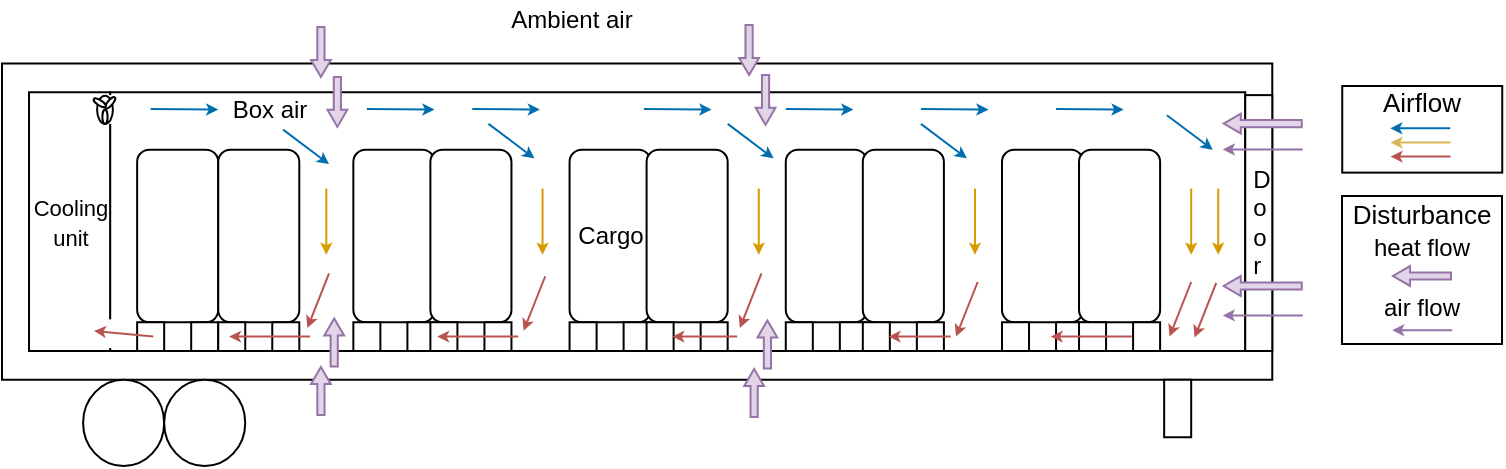 <mxfile version="17.4.0" type="github">
  <diagram id="Bs-IRYPDhbyPMLY3h52Y" name="Page-1">
    <mxGraphModel dx="961" dy="491" grid="1" gridSize="10" guides="1" tooltips="1" connect="1" arrows="1" fold="1" page="1" pageScale="1" pageWidth="827" pageHeight="1169" math="0" shadow="0">
      <root>
        <mxCell id="0" />
        <mxCell id="1" parent="0" />
        <mxCell id="wm6ZoheksM0Se62p-lOR-2" value="" style="rounded=0;whiteSpace=wrap;html=1;" parent="1" vertex="1">
          <mxGeometry x="20" y="38.75" width="635.135" height="158.125" as="geometry" />
        </mxCell>
        <mxCell id="wm6ZoheksM0Se62p-lOR-3" value="" style="rounded=0;whiteSpace=wrap;html=1;" parent="1" vertex="1">
          <mxGeometry x="74.054" y="53.125" width="567.568" height="129.375" as="geometry" />
        </mxCell>
        <mxCell id="wm6ZoheksM0Se62p-lOR-4" value="&lt;font style=&quot;font-size: 11px&quot;&gt;Cooling&lt;br&gt;unit&lt;/font&gt;" style="rounded=0;whiteSpace=wrap;html=1;" parent="1" vertex="1">
          <mxGeometry x="33.514" y="53.125" width="40.541" height="129.375" as="geometry" />
        </mxCell>
        <mxCell id="wm6ZoheksM0Se62p-lOR-5" value="" style="ellipse;whiteSpace=wrap;html=1;" parent="1" vertex="1">
          <mxGeometry x="60.541" y="196.875" width="40.541" height="43.125" as="geometry" />
        </mxCell>
        <mxCell id="wm6ZoheksM0Se62p-lOR-6" value="" style="ellipse;whiteSpace=wrap;html=1;" parent="1" vertex="1">
          <mxGeometry x="101.081" y="196.875" width="40.541" height="43.125" as="geometry" />
        </mxCell>
        <mxCell id="wm6ZoheksM0Se62p-lOR-7" value="" style="rounded=0;whiteSpace=wrap;html=1;" parent="1" vertex="1">
          <mxGeometry x="601.081" y="196.875" width="13.514" height="28.75" as="geometry" />
        </mxCell>
        <mxCell id="wm6ZoheksM0Se62p-lOR-8" value="" style="rounded=0;whiteSpace=wrap;html=1;strokeColor=none;" parent="1" vertex="1">
          <mxGeometry x="53.784" y="54.562" width="40.541" height="14.375" as="geometry" />
        </mxCell>
        <mxCell id="wm6ZoheksM0Se62p-lOR-9" value="" style="rounded=0;whiteSpace=wrap;html=1;strokeColor=none;" parent="1" vertex="1">
          <mxGeometry x="53.784" y="166.687" width="40.541" height="14.375" as="geometry" />
        </mxCell>
        <mxCell id="wm6ZoheksM0Se62p-lOR-15" value="" style="group" parent="1" vertex="1" connectable="0">
          <mxGeometry x="65.946" y="54.562" width="10.878" height="14.375" as="geometry" />
        </mxCell>
        <mxCell id="wm6ZoheksM0Se62p-lOR-11" value="" style="ellipse;whiteSpace=wrap;html=1;" parent="wm6ZoheksM0Se62p-lOR-15" vertex="1">
          <mxGeometry x="1.607" y="0.308" width="7.889" height="14.067" as="geometry" />
        </mxCell>
        <mxCell id="wm6ZoheksM0Se62p-lOR-12" value="" style="ellipse;whiteSpace=wrap;html=1;rotation=40;" parent="wm6ZoheksM0Se62p-lOR-15" vertex="1">
          <mxGeometry x="6.866" y="0.308" width="2.63" height="7.034" as="geometry" />
        </mxCell>
        <mxCell id="wm6ZoheksM0Se62p-lOR-13" value="" style="ellipse;whiteSpace=wrap;html=1;rotation=-180;" parent="wm6ZoheksM0Se62p-lOR-15" vertex="1">
          <mxGeometry x="4.236" y="7.341" width="2.63" height="7.034" as="geometry" />
        </mxCell>
        <mxCell id="wm6ZoheksM0Se62p-lOR-14" value="" style="ellipse;whiteSpace=wrap;html=1;rotation=-57;" parent="wm6ZoheksM0Se62p-lOR-15" vertex="1">
          <mxGeometry x="1.607" y="0.308" width="2.63" height="7.034" as="geometry" />
        </mxCell>
        <mxCell id="wm6ZoheksM0Se62p-lOR-20" value="" style="endArrow=classic;html=1;rounded=0;fillColor=#1ba1e2;strokeColor=#006EAF;endSize=3;" parent="1" edge="1">
          <mxGeometry width="50" height="50" relative="1" as="geometry">
            <mxPoint x="94.324" y="61.549" as="sourcePoint" />
            <mxPoint x="128.108" y="61.75" as="targetPoint" />
          </mxGeometry>
        </mxCell>
        <mxCell id="wm6ZoheksM0Se62p-lOR-21" value="" style="endArrow=classic;html=1;rounded=0;fillColor=#1ba1e2;strokeColor=#006EAF;endSize=3;" parent="1" edge="1">
          <mxGeometry width="50" height="50" relative="1" as="geometry">
            <mxPoint x="202.432" y="61.549" as="sourcePoint" />
            <mxPoint x="236.216" y="61.75" as="targetPoint" />
          </mxGeometry>
        </mxCell>
        <mxCell id="wm6ZoheksM0Se62p-lOR-22" value="" style="endArrow=classic;html=1;rounded=0;fillColor=#1ba1e2;strokeColor=#006EAF;endSize=3;" parent="1" edge="1">
          <mxGeometry width="50" height="50" relative="1" as="geometry">
            <mxPoint x="255.135" y="61.549" as="sourcePoint" />
            <mxPoint x="288.919" y="61.75" as="targetPoint" />
          </mxGeometry>
        </mxCell>
        <mxCell id="wm6ZoheksM0Se62p-lOR-23" value="" style="endArrow=classic;html=1;rounded=0;fillColor=#1ba1e2;strokeColor=#006EAF;endSize=3;" parent="1" edge="1">
          <mxGeometry width="50" height="50" relative="1" as="geometry">
            <mxPoint x="340.946" y="61.549" as="sourcePoint" />
            <mxPoint x="374.73" y="61.75" as="targetPoint" />
          </mxGeometry>
        </mxCell>
        <mxCell id="wm6ZoheksM0Se62p-lOR-24" value="" style="endArrow=classic;html=1;rounded=0;fillColor=#1ba1e2;strokeColor=#006EAF;endSize=3;" parent="1" edge="1">
          <mxGeometry width="50" height="50" relative="1" as="geometry">
            <mxPoint x="411.892" y="61.549" as="sourcePoint" />
            <mxPoint x="445.676" y="61.75" as="targetPoint" />
          </mxGeometry>
        </mxCell>
        <mxCell id="wm6ZoheksM0Se62p-lOR-25" value="" style="endArrow=classic;html=1;rounded=0;fillColor=#1ba1e2;strokeColor=#006EAF;endSize=3;" parent="1" edge="1">
          <mxGeometry width="50" height="50" relative="1" as="geometry">
            <mxPoint x="479.459" y="61.549" as="sourcePoint" />
            <mxPoint x="513.243" y="61.75" as="targetPoint" />
          </mxGeometry>
        </mxCell>
        <mxCell id="wm6ZoheksM0Se62p-lOR-26" value="" style="endArrow=classic;html=1;rounded=0;fillColor=#1ba1e2;strokeColor=#006EAF;endSize=3;" parent="1" edge="1">
          <mxGeometry width="50" height="50" relative="1" as="geometry">
            <mxPoint x="547.027" y="61.549" as="sourcePoint" />
            <mxPoint x="580.811" y="61.75" as="targetPoint" />
          </mxGeometry>
        </mxCell>
        <mxCell id="wm6ZoheksM0Se62p-lOR-27" value="" style="endArrow=classic;html=1;rounded=0;fillColor=#1ba1e2;strokeColor=#006EAF;endSize=3;" parent="1" edge="1">
          <mxGeometry width="50" height="50" relative="1" as="geometry">
            <mxPoint x="602.432" y="64.625" as="sourcePoint" />
            <mxPoint x="625.405" y="81.875" as="targetPoint" />
          </mxGeometry>
        </mxCell>
        <mxCell id="wm6ZoheksM0Se62p-lOR-30" value="" style="endArrow=classic;html=1;rounded=0;fillColor=#1ba1e2;strokeColor=#006EAF;endSize=3;" parent="1" edge="1">
          <mxGeometry width="50" height="50" relative="1" as="geometry">
            <mxPoint x="382.838" y="68.938" as="sourcePoint" />
            <mxPoint x="405.811" y="86.187" as="targetPoint" />
          </mxGeometry>
        </mxCell>
        <mxCell id="wm6ZoheksM0Se62p-lOR-32" value="" style="endArrow=classic;html=1;rounded=0;fillColor=#1ba1e2;strokeColor=#006EAF;endSize=3;" parent="1" edge="1">
          <mxGeometry width="50" height="50" relative="1" as="geometry">
            <mxPoint x="263.243" y="68.938" as="sourcePoint" />
            <mxPoint x="286.216" y="86.187" as="targetPoint" />
          </mxGeometry>
        </mxCell>
        <mxCell id="wm6ZoheksM0Se62p-lOR-33" value="" style="endArrow=classic;html=1;rounded=0;fillColor=#1ba1e2;strokeColor=#006EAF;endSize=3;" parent="1" edge="1">
          <mxGeometry width="50" height="50" relative="1" as="geometry">
            <mxPoint x="160.541" y="71.812" as="sourcePoint" />
            <mxPoint x="183.514" y="89.062" as="targetPoint" />
          </mxGeometry>
        </mxCell>
        <mxCell id="wm6ZoheksM0Se62p-lOR-34" value="" style="endArrow=classic;html=1;rounded=0;fillColor=#ffe6cc;strokeColor=#d79b00;endSize=3;" parent="1" edge="1">
          <mxGeometry width="50" height="50" relative="1" as="geometry">
            <mxPoint x="182.162" y="101.281" as="sourcePoint" />
            <mxPoint x="182.162" y="134.344" as="targetPoint" />
          </mxGeometry>
        </mxCell>
        <mxCell id="wm6ZoheksM0Se62p-lOR-37" value="" style="endArrow=classic;html=1;rounded=0;fillColor=#ffe6cc;strokeColor=#d79b00;endSize=3;" parent="1" edge="1">
          <mxGeometry width="50" height="50" relative="1" as="geometry">
            <mxPoint x="290.27" y="101.281" as="sourcePoint" />
            <mxPoint x="290.27" y="134.344" as="targetPoint" />
          </mxGeometry>
        </mxCell>
        <mxCell id="wm6ZoheksM0Se62p-lOR-39" value="" style="endArrow=classic;html=1;rounded=0;fillColor=#ffe6cc;strokeColor=#d79b00;endSize=3;" parent="1" edge="1">
          <mxGeometry width="50" height="50" relative="1" as="geometry">
            <mxPoint x="398.378" y="101.281" as="sourcePoint" />
            <mxPoint x="398.378" y="134.344" as="targetPoint" />
          </mxGeometry>
        </mxCell>
        <mxCell id="wm6ZoheksM0Se62p-lOR-40" value="" style="endArrow=classic;html=1;rounded=0;fillColor=#1ba1e2;strokeColor=#006EAF;endSize=3;" parent="1" edge="1">
          <mxGeometry width="50" height="50" relative="1" as="geometry">
            <mxPoint x="479.459" y="68.938" as="sourcePoint" />
            <mxPoint x="502.432" y="86.187" as="targetPoint" />
          </mxGeometry>
        </mxCell>
        <mxCell id="wm6ZoheksM0Se62p-lOR-41" value="" style="endArrow=classic;html=1;rounded=0;fillColor=#ffe6cc;strokeColor=#d79b00;endSize=3;" parent="1" edge="1">
          <mxGeometry width="50" height="50" relative="1" as="geometry">
            <mxPoint x="506.486" y="101.281" as="sourcePoint" />
            <mxPoint x="506.486" y="134.344" as="targetPoint" />
          </mxGeometry>
        </mxCell>
        <mxCell id="wm6ZoheksM0Se62p-lOR-43" value="" style="endArrow=classic;html=1;rounded=0;fillColor=#ffe6cc;strokeColor=#d79b00;endSize=3;" parent="1" edge="1">
          <mxGeometry width="50" height="50" relative="1" as="geometry">
            <mxPoint x="628.108" y="101.281" as="sourcePoint" />
            <mxPoint x="628.108" y="134.344" as="targetPoint" />
          </mxGeometry>
        </mxCell>
        <mxCell id="wm6ZoheksM0Se62p-lOR-47" value="" style="group" parent="1" vertex="1" connectable="0">
          <mxGeometry x="87.568" y="81.875" width="40.541" height="100.625" as="geometry" />
        </mxCell>
        <mxCell id="wm6ZoheksM0Se62p-lOR-44" value="" style="rounded=1;whiteSpace=wrap;html=1;" parent="wm6ZoheksM0Se62p-lOR-47" vertex="1">
          <mxGeometry width="40.541" height="86.25" as="geometry" />
        </mxCell>
        <mxCell id="wm6ZoheksM0Se62p-lOR-45" value="" style="rounded=0;whiteSpace=wrap;html=1;" parent="wm6ZoheksM0Se62p-lOR-47" vertex="1">
          <mxGeometry y="86.25" width="13.514" height="14.375" as="geometry" />
        </mxCell>
        <mxCell id="wm6ZoheksM0Se62p-lOR-46" value="" style="rounded=0;whiteSpace=wrap;html=1;" parent="wm6ZoheksM0Se62p-lOR-47" vertex="1">
          <mxGeometry x="27.027" y="86.25" width="13.514" height="14.375" as="geometry" />
        </mxCell>
        <mxCell id="wm6ZoheksM0Se62p-lOR-50" value="" style="group" parent="1" vertex="1" connectable="0">
          <mxGeometry x="128.108" y="81.875" width="40.541" height="100.625" as="geometry" />
        </mxCell>
        <mxCell id="wm6ZoheksM0Se62p-lOR-51" value="" style="rounded=1;whiteSpace=wrap;html=1;" parent="wm6ZoheksM0Se62p-lOR-50" vertex="1">
          <mxGeometry width="40.541" height="86.25" as="geometry" />
        </mxCell>
        <mxCell id="wm6ZoheksM0Se62p-lOR-52" value="" style="rounded=0;whiteSpace=wrap;html=1;" parent="wm6ZoheksM0Se62p-lOR-50" vertex="1">
          <mxGeometry y="86.25" width="13.514" height="14.375" as="geometry" />
        </mxCell>
        <mxCell id="wm6ZoheksM0Se62p-lOR-53" value="" style="rounded=0;whiteSpace=wrap;html=1;" parent="wm6ZoheksM0Se62p-lOR-50" vertex="1">
          <mxGeometry x="27.027" y="86.25" width="13.514" height="14.375" as="geometry" />
        </mxCell>
        <mxCell id="wm6ZoheksM0Se62p-lOR-54" value="" style="group" parent="1" vertex="1" connectable="0">
          <mxGeometry x="195.676" y="81.875" width="40.541" height="100.625" as="geometry" />
        </mxCell>
        <mxCell id="wm6ZoheksM0Se62p-lOR-55" value="" style="rounded=1;whiteSpace=wrap;html=1;" parent="wm6ZoheksM0Se62p-lOR-54" vertex="1">
          <mxGeometry width="40.541" height="86.25" as="geometry" />
        </mxCell>
        <mxCell id="wm6ZoheksM0Se62p-lOR-56" value="" style="rounded=0;whiteSpace=wrap;html=1;" parent="wm6ZoheksM0Se62p-lOR-54" vertex="1">
          <mxGeometry y="86.25" width="13.514" height="14.375" as="geometry" />
        </mxCell>
        <mxCell id="wm6ZoheksM0Se62p-lOR-57" value="" style="rounded=0;whiteSpace=wrap;html=1;" parent="wm6ZoheksM0Se62p-lOR-54" vertex="1">
          <mxGeometry x="27.027" y="86.25" width="13.514" height="14.375" as="geometry" />
        </mxCell>
        <mxCell id="wm6ZoheksM0Se62p-lOR-58" value="" style="group" parent="1" vertex="1" connectable="0">
          <mxGeometry x="234.189" y="81.875" width="40.541" height="100.625" as="geometry" />
        </mxCell>
        <mxCell id="wm6ZoheksM0Se62p-lOR-59" value="" style="rounded=1;whiteSpace=wrap;html=1;" parent="wm6ZoheksM0Se62p-lOR-58" vertex="1">
          <mxGeometry width="40.541" height="86.25" as="geometry" />
        </mxCell>
        <mxCell id="wm6ZoheksM0Se62p-lOR-60" value="" style="rounded=0;whiteSpace=wrap;html=1;" parent="wm6ZoheksM0Se62p-lOR-58" vertex="1">
          <mxGeometry y="86.25" width="13.514" height="14.375" as="geometry" />
        </mxCell>
        <mxCell id="wm6ZoheksM0Se62p-lOR-61" value="" style="rounded=0;whiteSpace=wrap;html=1;" parent="wm6ZoheksM0Se62p-lOR-58" vertex="1">
          <mxGeometry x="27.027" y="86.25" width="13.514" height="14.375" as="geometry" />
        </mxCell>
        <mxCell id="wm6ZoheksM0Se62p-lOR-62" value="" style="group" parent="1" vertex="1" connectable="0">
          <mxGeometry x="303.784" y="81.875" width="40.541" height="100.625" as="geometry" />
        </mxCell>
        <mxCell id="wm6ZoheksM0Se62p-lOR-63" value="&lt;font style=&quot;font-size: 12px&quot;&gt;Cargo&lt;/font&gt;" style="rounded=1;whiteSpace=wrap;html=1;" parent="wm6ZoheksM0Se62p-lOR-62" vertex="1">
          <mxGeometry width="40.541" height="86.25" as="geometry" />
        </mxCell>
        <mxCell id="wm6ZoheksM0Se62p-lOR-64" value="" style="rounded=0;whiteSpace=wrap;html=1;" parent="wm6ZoheksM0Se62p-lOR-62" vertex="1">
          <mxGeometry y="86.25" width="13.514" height="14.375" as="geometry" />
        </mxCell>
        <mxCell id="wm6ZoheksM0Se62p-lOR-65" value="" style="rounded=0;whiteSpace=wrap;html=1;" parent="wm6ZoheksM0Se62p-lOR-62" vertex="1">
          <mxGeometry x="27.027" y="86.25" width="13.514" height="14.375" as="geometry" />
        </mxCell>
        <mxCell id="wm6ZoheksM0Se62p-lOR-66" value="" style="group" parent="1" vertex="1" connectable="0">
          <mxGeometry x="342.297" y="81.875" width="40.541" height="100.625" as="geometry" />
        </mxCell>
        <mxCell id="wm6ZoheksM0Se62p-lOR-67" value="" style="rounded=1;whiteSpace=wrap;html=1;" parent="wm6ZoheksM0Se62p-lOR-66" vertex="1">
          <mxGeometry width="40.541" height="86.25" as="geometry" />
        </mxCell>
        <mxCell id="wm6ZoheksM0Se62p-lOR-68" value="" style="rounded=0;whiteSpace=wrap;html=1;" parent="wm6ZoheksM0Se62p-lOR-66" vertex="1">
          <mxGeometry y="86.25" width="13.514" height="14.375" as="geometry" />
        </mxCell>
        <mxCell id="wm6ZoheksM0Se62p-lOR-69" value="" style="rounded=0;whiteSpace=wrap;html=1;" parent="wm6ZoheksM0Se62p-lOR-66" vertex="1">
          <mxGeometry x="27.027" y="86.25" width="13.514" height="14.375" as="geometry" />
        </mxCell>
        <mxCell id="wm6ZoheksM0Se62p-lOR-78" value="" style="group" parent="1" vertex="1" connectable="0">
          <mxGeometry x="411.892" y="81.875" width="40.541" height="100.625" as="geometry" />
        </mxCell>
        <mxCell id="wm6ZoheksM0Se62p-lOR-79" value="" style="rounded=1;whiteSpace=wrap;html=1;" parent="wm6ZoheksM0Se62p-lOR-78" vertex="1">
          <mxGeometry width="40.541" height="86.25" as="geometry" />
        </mxCell>
        <mxCell id="wm6ZoheksM0Se62p-lOR-80" value="" style="rounded=0;whiteSpace=wrap;html=1;" parent="wm6ZoheksM0Se62p-lOR-78" vertex="1">
          <mxGeometry y="86.25" width="13.514" height="14.375" as="geometry" />
        </mxCell>
        <mxCell id="wm6ZoheksM0Se62p-lOR-81" value="" style="rounded=0;whiteSpace=wrap;html=1;" parent="wm6ZoheksM0Se62p-lOR-78" vertex="1">
          <mxGeometry x="27.027" y="86.25" width="13.514" height="14.375" as="geometry" />
        </mxCell>
        <mxCell id="wm6ZoheksM0Se62p-lOR-82" value="" style="group" parent="1" vertex="1" connectable="0">
          <mxGeometry x="450.405" y="81.875" width="40.541" height="100.625" as="geometry" />
        </mxCell>
        <mxCell id="wm6ZoheksM0Se62p-lOR-83" value="" style="rounded=1;whiteSpace=wrap;html=1;" parent="wm6ZoheksM0Se62p-lOR-82" vertex="1">
          <mxGeometry width="40.541" height="86.25" as="geometry" />
        </mxCell>
        <mxCell id="wm6ZoheksM0Se62p-lOR-84" value="" style="rounded=0;whiteSpace=wrap;html=1;" parent="wm6ZoheksM0Se62p-lOR-82" vertex="1">
          <mxGeometry y="86.25" width="13.514" height="14.375" as="geometry" />
        </mxCell>
        <mxCell id="wm6ZoheksM0Se62p-lOR-85" value="" style="rounded=0;whiteSpace=wrap;html=1;" parent="wm6ZoheksM0Se62p-lOR-82" vertex="1">
          <mxGeometry x="27.027" y="86.25" width="13.514" height="14.375" as="geometry" />
        </mxCell>
        <mxCell id="wm6ZoheksM0Se62p-lOR-86" value="" style="group" parent="1" vertex="1" connectable="0">
          <mxGeometry x="520" y="81.875" width="40.541" height="100.625" as="geometry" />
        </mxCell>
        <mxCell id="wm6ZoheksM0Se62p-lOR-87" value="" style="rounded=1;whiteSpace=wrap;html=1;" parent="wm6ZoheksM0Se62p-lOR-86" vertex="1">
          <mxGeometry width="40.541" height="86.25" as="geometry" />
        </mxCell>
        <mxCell id="wm6ZoheksM0Se62p-lOR-88" value="" style="rounded=0;whiteSpace=wrap;html=1;" parent="wm6ZoheksM0Se62p-lOR-86" vertex="1">
          <mxGeometry y="86.25" width="13.514" height="14.375" as="geometry" />
        </mxCell>
        <mxCell id="wm6ZoheksM0Se62p-lOR-89" value="" style="rounded=0;whiteSpace=wrap;html=1;" parent="wm6ZoheksM0Se62p-lOR-86" vertex="1">
          <mxGeometry x="27.027" y="86.25" width="13.514" height="14.375" as="geometry" />
        </mxCell>
        <mxCell id="wm6ZoheksM0Se62p-lOR-90" value="" style="group" parent="1" vertex="1" connectable="0">
          <mxGeometry x="558.514" y="81.875" width="40.541" height="100.625" as="geometry" />
        </mxCell>
        <mxCell id="wm6ZoheksM0Se62p-lOR-91" value="" style="rounded=1;whiteSpace=wrap;html=1;" parent="wm6ZoheksM0Se62p-lOR-90" vertex="1">
          <mxGeometry width="40.541" height="86.25" as="geometry" />
        </mxCell>
        <mxCell id="wm6ZoheksM0Se62p-lOR-92" value="" style="rounded=0;whiteSpace=wrap;html=1;" parent="wm6ZoheksM0Se62p-lOR-90" vertex="1">
          <mxGeometry y="86.25" width="13.514" height="14.375" as="geometry" />
        </mxCell>
        <mxCell id="wm6ZoheksM0Se62p-lOR-93" value="" style="rounded=0;whiteSpace=wrap;html=1;" parent="wm6ZoheksM0Se62p-lOR-90" vertex="1">
          <mxGeometry x="27.027" y="86.25" width="13.514" height="14.375" as="geometry" />
        </mxCell>
        <mxCell id="wm6ZoheksM0Se62p-lOR-94" value="" style="endArrow=classic;html=1;rounded=0;fillColor=#ffe6cc;strokeColor=#d79b00;endSize=3;" parent="1" edge="1">
          <mxGeometry width="50" height="50" relative="1" as="geometry">
            <mxPoint x="614.595" y="101.281" as="sourcePoint" />
            <mxPoint x="614.595" y="134.344" as="targetPoint" />
          </mxGeometry>
        </mxCell>
        <mxCell id="wm6ZoheksM0Se62p-lOR-95" value="" style="endArrow=classic;html=1;rounded=0;fillColor=#f8cecc;strokeColor=#b85450;endSize=3;" parent="1" edge="1">
          <mxGeometry width="50" height="50" relative="1" as="geometry">
            <mxPoint x="614.595" y="148.0" as="sourcePoint" />
            <mxPoint x="603.784" y="175.312" as="targetPoint" />
          </mxGeometry>
        </mxCell>
        <mxCell id="wm6ZoheksM0Se62p-lOR-96" value="" style="endArrow=classic;html=1;rounded=0;fillColor=#f8cecc;strokeColor=#b85450;endSize=3;" parent="1" edge="1">
          <mxGeometry width="50" height="50" relative="1" as="geometry">
            <mxPoint x="627.108" y="148.437" as="sourcePoint" />
            <mxPoint x="616.297" y="175.75" as="targetPoint" />
          </mxGeometry>
        </mxCell>
        <mxCell id="wm6ZoheksM0Se62p-lOR-98" value="" style="endArrow=classic;html=1;rounded=0;fillColor=#f8cecc;strokeColor=#b85450;endSize=3;" parent="1" edge="1">
          <mxGeometry width="50" height="50" relative="1" as="geometry">
            <mxPoint x="584.865" y="175.312" as="sourcePoint" />
            <mxPoint x="544.324" y="175.312" as="targetPoint" />
          </mxGeometry>
        </mxCell>
        <mxCell id="wm6ZoheksM0Se62p-lOR-99" value="" style="endArrow=classic;html=1;rounded=0;fillColor=#f8cecc;strokeColor=#b85450;endSize=3;" parent="1" edge="1">
          <mxGeometry width="50" height="50" relative="1" as="geometry">
            <mxPoint x="494.324" y="175.312" as="sourcePoint" />
            <mxPoint x="463.243" y="175.312" as="targetPoint" />
          </mxGeometry>
        </mxCell>
        <mxCell id="wm6ZoheksM0Se62p-lOR-100" value="" style="endArrow=classic;html=1;rounded=0;fillColor=#f8cecc;strokeColor=#b85450;endSize=3;" parent="1" edge="1">
          <mxGeometry width="50" height="50" relative="1" as="geometry">
            <mxPoint x="387.568" y="175.312" as="sourcePoint" />
            <mxPoint x="355.135" y="175.312" as="targetPoint" />
          </mxGeometry>
        </mxCell>
        <mxCell id="wm6ZoheksM0Se62p-lOR-101" value="" style="endArrow=classic;html=1;rounded=0;fillColor=#f8cecc;strokeColor=#b85450;endSize=3;" parent="1" edge="1">
          <mxGeometry width="50" height="50" relative="1" as="geometry">
            <mxPoint x="278.108" y="175.312" as="sourcePoint" />
            <mxPoint x="237.568" y="175.312" as="targetPoint" />
          </mxGeometry>
        </mxCell>
        <mxCell id="wm6ZoheksM0Se62p-lOR-102" value="" style="endArrow=classic;html=1;rounded=0;fillColor=#f8cecc;strokeColor=#b85450;endSize=3;" parent="1" edge="1">
          <mxGeometry width="50" height="50" relative="1" as="geometry">
            <mxPoint x="174.054" y="175.312" as="sourcePoint" />
            <mxPoint x="133.514" y="175.312" as="targetPoint" />
          </mxGeometry>
        </mxCell>
        <mxCell id="wm6ZoheksM0Se62p-lOR-103" value="" style="endArrow=classic;html=1;rounded=0;fillColor=#f8cecc;strokeColor=#b85450;endSize=3;" parent="1" edge="1">
          <mxGeometry width="50" height="50" relative="1" as="geometry">
            <mxPoint x="95.676" y="175.312" as="sourcePoint" />
            <mxPoint x="65.946" y="172.437" as="targetPoint" />
          </mxGeometry>
        </mxCell>
        <mxCell id="wm6ZoheksM0Se62p-lOR-105" value="" style="endArrow=classic;html=1;rounded=0;fillColor=#f8cecc;strokeColor=#b85450;endSize=3;" parent="1" edge="1">
          <mxGeometry width="50" height="50" relative="1" as="geometry">
            <mxPoint x="507.838" y="148.0" as="sourcePoint" />
            <mxPoint x="497.027" y="175.312" as="targetPoint" />
          </mxGeometry>
        </mxCell>
        <mxCell id="wm6ZoheksM0Se62p-lOR-106" value="" style="endArrow=classic;html=1;rounded=0;fillColor=#f8cecc;strokeColor=#b85450;endSize=3;" parent="1" edge="1">
          <mxGeometry width="50" height="50" relative="1" as="geometry">
            <mxPoint x="399.73" y="143.687" as="sourcePoint" />
            <mxPoint x="388.919" y="171.0" as="targetPoint" />
          </mxGeometry>
        </mxCell>
        <mxCell id="wm6ZoheksM0Se62p-lOR-107" value="" style="endArrow=classic;html=1;rounded=0;fillColor=#f8cecc;strokeColor=#b85450;endSize=3;" parent="1" edge="1">
          <mxGeometry width="50" height="50" relative="1" as="geometry">
            <mxPoint x="291.622" y="145.125" as="sourcePoint" />
            <mxPoint x="280.811" y="172.437" as="targetPoint" />
          </mxGeometry>
        </mxCell>
        <mxCell id="wm6ZoheksM0Se62p-lOR-108" value="" style="endArrow=classic;html=1;rounded=0;fillColor=#f8cecc;strokeColor=#b85450;endSize=3;" parent="1" edge="1">
          <mxGeometry width="50" height="50" relative="1" as="geometry">
            <mxPoint x="183.514" y="143.687" as="sourcePoint" />
            <mxPoint x="172.703" y="171.0" as="targetPoint" />
          </mxGeometry>
        </mxCell>
        <mxCell id="wm6ZoheksM0Se62p-lOR-111" value="" style="rounded=0;whiteSpace=wrap;html=1;fontSize=9;" parent="1" vertex="1">
          <mxGeometry x="641.622" y="54.562" width="13.514" height="127.938" as="geometry" />
        </mxCell>
        <mxCell id="wm6ZoheksM0Se62p-lOR-112" value="&lt;p style=&quot;line-height: 1&quot;&gt;&lt;/p&gt;&lt;div style=&quot;text-align: justify ; font-size: 12px&quot;&gt;&lt;font style=&quot;font-size: 12px&quot;&gt;D&lt;/font&gt;&lt;/div&gt;&lt;div style=&quot;text-align: justify ; font-size: 12px&quot;&gt;&lt;font style=&quot;font-size: 12px&quot;&gt;o&lt;/font&gt;&lt;/div&gt;&lt;div style=&quot;text-align: justify ; font-size: 12px&quot;&gt;&lt;font style=&quot;font-size: 12px&quot;&gt;o&lt;/font&gt;&lt;/div&gt;&lt;div style=&quot;text-align: justify ; font-size: 12px&quot;&gt;&lt;font style=&quot;font-size: 12px&quot;&gt;r&lt;/font&gt;&lt;/div&gt;&lt;p&gt;&lt;/p&gt;" style="text;html=1;strokeColor=none;fillColor=none;align=center;verticalAlign=middle;whiteSpace=wrap;rounded=0;fontSize=9;" parent="1" vertex="1">
          <mxGeometry x="642.973" y="67.5" width="13.514" height="100.625" as="geometry" />
        </mxCell>
        <mxCell id="wm6ZoheksM0Se62p-lOR-113" value="&lt;font style=&quot;font-size: 12px&quot;&gt;Ambient air&lt;/font&gt;" style="text;html=1;strokeColor=none;fillColor=none;align=center;verticalAlign=middle;whiteSpace=wrap;rounded=0;fontSize=9;" parent="1" vertex="1">
          <mxGeometry x="267.98" y="7" width="74.32" height="20" as="geometry" />
        </mxCell>
        <mxCell id="wm6ZoheksM0Se62p-lOR-122" value="&lt;font style=&quot;font-size: 12px&quot;&gt;Box air&lt;/font&gt;" style="text;html=1;strokeColor=none;fillColor=none;align=center;verticalAlign=middle;whiteSpace=wrap;rounded=0;fontSize=9;" parent="1" vertex="1">
          <mxGeometry x="129.459" y="54.562" width="50.0" height="14.375" as="geometry" />
        </mxCell>
        <mxCell id="JtWpHs-DaVjjZEOH7qaL-2" value="" style="endArrow=classic;html=1;rounded=0;fillColor=#e1d5e7;strokeColor=#9673a6;shape=flexArrow;width=3.6;endSize=2.503;endWidth=5.296;" parent="1" edge="1">
          <mxGeometry width="50" height="50" relative="1" as="geometry">
            <mxPoint x="179.456" y="215.0" as="sourcePoint" />
            <mxPoint x="179.456" y="190.0" as="targetPoint" />
          </mxGeometry>
        </mxCell>
        <mxCell id="JtWpHs-DaVjjZEOH7qaL-3" value="" style="endArrow=classic;html=1;rounded=0;fillColor=#e1d5e7;strokeColor=#9673a6;shape=flexArrow;width=3.6;endSize=2.503;endWidth=5.296;" parent="1" edge="1">
          <mxGeometry width="50" height="50" relative="1" as="geometry">
            <mxPoint x="186.096" y="190.69" as="sourcePoint" />
            <mxPoint x="186.096" y="165.69" as="targetPoint" />
          </mxGeometry>
        </mxCell>
        <mxCell id="JtWpHs-DaVjjZEOH7qaL-4" value="" style="endArrow=classic;html=1;rounded=0;fillColor=#e1d5e7;strokeColor=#9673a6;shape=flexArrow;width=3.6;endSize=2.503;endWidth=5.296;" parent="1" edge="1">
          <mxGeometry width="50" height="50" relative="1" as="geometry">
            <mxPoint x="396.072" y="216.0" as="sourcePoint" />
            <mxPoint x="396.072" y="191.0" as="targetPoint" />
          </mxGeometry>
        </mxCell>
        <mxCell id="JtWpHs-DaVjjZEOH7qaL-5" value="" style="endArrow=classic;html=1;rounded=0;fillColor=#e1d5e7;strokeColor=#9673a6;shape=flexArrow;width=3.6;endSize=2.503;endWidth=5.296;" parent="1" edge="1">
          <mxGeometry width="50" height="50" relative="1" as="geometry">
            <mxPoint x="402.712" y="191.69" as="sourcePoint" />
            <mxPoint x="402.712" y="166.69" as="targetPoint" />
          </mxGeometry>
        </mxCell>
        <mxCell id="JtWpHs-DaVjjZEOH7qaL-8" value="" style="endArrow=classic;html=1;rounded=0;fillColor=#e1d5e7;strokeColor=#9673a6;shape=flexArrow;width=3.6;endSize=2.503;endWidth=5.296;" parent="1" edge="1">
          <mxGeometry width="50" height="50" relative="1" as="geometry">
            <mxPoint x="179.456" y="20" as="sourcePoint" />
            <mxPoint x="179.456" y="46.0" as="targetPoint" />
          </mxGeometry>
        </mxCell>
        <mxCell id="JtWpHs-DaVjjZEOH7qaL-9" value="" style="endArrow=classic;html=1;rounded=0;fillColor=#e1d5e7;strokeColor=#9673a6;shape=flexArrow;width=3.6;endSize=2.503;endWidth=5.296;" parent="1" edge="1">
          <mxGeometry width="50" height="50" relative="1" as="geometry">
            <mxPoint x="187.684" y="44.94" as="sourcePoint" />
            <mxPoint x="187.684" y="70.94" as="targetPoint" />
          </mxGeometry>
        </mxCell>
        <mxCell id="JtWpHs-DaVjjZEOH7qaL-10" value="" style="endArrow=classic;html=1;rounded=0;fillColor=#e1d5e7;strokeColor=#9673a6;shape=flexArrow;width=3.6;endSize=2.503;endWidth=5.296;" parent="1" edge="1">
          <mxGeometry width="50" height="50" relative="1" as="geometry">
            <mxPoint x="393.544" y="19" as="sourcePoint" />
            <mxPoint x="393.544" y="45.0" as="targetPoint" />
          </mxGeometry>
        </mxCell>
        <mxCell id="JtWpHs-DaVjjZEOH7qaL-11" value="" style="endArrow=classic;html=1;rounded=0;fillColor=#e1d5e7;strokeColor=#9673a6;shape=flexArrow;width=3.6;endSize=2.503;endWidth=5.296;" parent="1" edge="1">
          <mxGeometry width="50" height="50" relative="1" as="geometry">
            <mxPoint x="401.772" y="43.94" as="sourcePoint" />
            <mxPoint x="401.772" y="69.94" as="targetPoint" />
          </mxGeometry>
        </mxCell>
        <mxCell id="JtWpHs-DaVjjZEOH7qaL-15" value="" style="endArrow=classic;html=1;rounded=0;fillColor=#e1d5e7;strokeColor=#9673a6;shape=flexArrow;width=3.6;endSize=2.503;endWidth=5.296;" parent="1" edge="1">
          <mxGeometry width="50" height="50" relative="1" as="geometry">
            <mxPoint x="670.38" y="150" as="sourcePoint" />
            <mxPoint x="630.38" y="150" as="targetPoint" />
          </mxGeometry>
        </mxCell>
        <mxCell id="_AENHYT-vWO_ctDakcQ2-1" value="" style="group" vertex="1" connectable="0" parent="1">
          <mxGeometry x="690.12" y="50" width="80" height="43.31" as="geometry" />
        </mxCell>
        <mxCell id="JtWpHs-DaVjjZEOH7qaL-22" value="" style="rounded=0;whiteSpace=wrap;html=1;fontSize=13;" parent="_AENHYT-vWO_ctDakcQ2-1" vertex="1">
          <mxGeometry width="80" height="43.31" as="geometry" />
        </mxCell>
        <mxCell id="JtWpHs-DaVjjZEOH7qaL-18" value="" style="endArrow=classic;html=1;rounded=0;fillColor=#1ba1e2;strokeColor=#006EAF;endSize=3;" parent="_AENHYT-vWO_ctDakcQ2-1" edge="1">
          <mxGeometry width="50" height="50" relative="1" as="geometry">
            <mxPoint x="54" y="21.18" as="sourcePoint" />
            <mxPoint x="24" y="21.18" as="targetPoint" />
          </mxGeometry>
        </mxCell>
        <mxCell id="JtWpHs-DaVjjZEOH7qaL-20" value="&lt;p style=&quot;line-height: 1&quot;&gt;&lt;/p&gt;&lt;div style=&quot;text-align: justify ; font-size: 13px&quot;&gt;Airflow&lt;/div&gt;&lt;p&gt;&lt;/p&gt;" style="text;html=1;strokeColor=none;fillColor=none;align=center;verticalAlign=middle;whiteSpace=wrap;rounded=0;fontSize=9;" parent="_AENHYT-vWO_ctDakcQ2-1" vertex="1">
          <mxGeometry y="1.69" width="80" height="12.31" as="geometry" />
        </mxCell>
        <mxCell id="JtWpHs-DaVjjZEOH7qaL-23" value="" style="endArrow=classic;html=1;rounded=0;fillColor=#fff2cc;strokeColor=#d6b656;endSize=3;" parent="_AENHYT-vWO_ctDakcQ2-1" edge="1">
          <mxGeometry width="50" height="50" relative="1" as="geometry">
            <mxPoint x="54.12" y="28.31" as="sourcePoint" />
            <mxPoint x="24.12" y="28.31" as="targetPoint" />
          </mxGeometry>
        </mxCell>
        <mxCell id="JtWpHs-DaVjjZEOH7qaL-24" value="" style="endArrow=classic;html=1;rounded=0;fillColor=#f8cecc;strokeColor=#b85450;endSize=3;" parent="_AENHYT-vWO_ctDakcQ2-1" edge="1">
          <mxGeometry width="50" height="50" relative="1" as="geometry">
            <mxPoint x="54.12" y="35.31" as="sourcePoint" />
            <mxPoint x="24.12" y="35.31" as="targetPoint" />
          </mxGeometry>
        </mxCell>
        <mxCell id="_AENHYT-vWO_ctDakcQ2-4" value="" style="endArrow=classic;html=1;rounded=0;fillColor=#e1d5e7;strokeColor=#9673a6;endSize=3;" edge="1" parent="1">
          <mxGeometry width="50" height="50" relative="1" as="geometry">
            <mxPoint x="670.38" y="164.69" as="sourcePoint" />
            <mxPoint x="630.38" y="164.69" as="targetPoint" />
          </mxGeometry>
        </mxCell>
        <mxCell id="_AENHYT-vWO_ctDakcQ2-5" value="" style="endArrow=classic;html=1;rounded=0;fillColor=#e1d5e7;strokeColor=#9673a6;shape=flexArrow;width=3.6;endSize=2.503;endWidth=5.296;" edge="1" parent="1">
          <mxGeometry width="50" height="50" relative="1" as="geometry">
            <mxPoint x="670.38" y="68.78" as="sourcePoint" />
            <mxPoint x="630.38" y="68.78" as="targetPoint" />
          </mxGeometry>
        </mxCell>
        <mxCell id="_AENHYT-vWO_ctDakcQ2-6" value="" style="endArrow=classic;html=1;rounded=0;fillColor=#e1d5e7;strokeColor=#9673a6;endSize=3;" edge="1" parent="1">
          <mxGeometry width="50" height="50" relative="1" as="geometry">
            <mxPoint x="670.38" y="81.72" as="sourcePoint" />
            <mxPoint x="630.38" y="81.72" as="targetPoint" />
          </mxGeometry>
        </mxCell>
        <mxCell id="_AENHYT-vWO_ctDakcQ2-11" value="" style="group" vertex="1" connectable="0" parent="1">
          <mxGeometry x="690" y="105" width="80.12" height="74" as="geometry" />
        </mxCell>
        <mxCell id="JtWpHs-DaVjjZEOH7qaL-21" value="" style="rounded=0;whiteSpace=wrap;html=1;fontSize=13;" parent="_AENHYT-vWO_ctDakcQ2-11" vertex="1">
          <mxGeometry width="80" height="74" as="geometry" />
        </mxCell>
        <mxCell id="JtWpHs-DaVjjZEOH7qaL-17" value="" style="endArrow=classic;html=1;rounded=0;fillColor=#e1d5e7;strokeColor=#9673a6;shape=flexArrow;width=3.6;endSize=2.503;endWidth=5.296;" parent="_AENHYT-vWO_ctDakcQ2-11" edge="1">
          <mxGeometry width="50" height="50" relative="1" as="geometry">
            <mxPoint x="55" y="40" as="sourcePoint" />
            <mxPoint x="25" y="40" as="targetPoint" />
          </mxGeometry>
        </mxCell>
        <mxCell id="JtWpHs-DaVjjZEOH7qaL-19" value="&lt;p style=&quot;line-height: 1&quot;&gt;&lt;/p&gt;&lt;div style=&quot;font-size: 13px&quot;&gt;Disturbance&lt;/div&gt;&lt;p&gt;&lt;/p&gt;" style="text;html=1;strokeColor=none;fillColor=none;align=center;verticalAlign=middle;whiteSpace=wrap;rounded=0;fontSize=9;" parent="_AENHYT-vWO_ctDakcQ2-11" vertex="1">
          <mxGeometry x="0.12" y="1.14" width="80" height="14.86" as="geometry" />
        </mxCell>
        <mxCell id="_AENHYT-vWO_ctDakcQ2-3" value="" style="endArrow=classic;html=1;rounded=0;fillColor=#e1d5e7;strokeColor=#9673a6;endSize=3;" edge="1" parent="_AENHYT-vWO_ctDakcQ2-11">
          <mxGeometry width="50" height="50" relative="1" as="geometry">
            <mxPoint x="55.12" y="67.11" as="sourcePoint" />
            <mxPoint x="25.12" y="67.11" as="targetPoint" />
          </mxGeometry>
        </mxCell>
        <mxCell id="_AENHYT-vWO_ctDakcQ2-9" value="&lt;p style=&quot;line-height: 1&quot;&gt;&lt;/p&gt;&lt;div&gt;&lt;font style=&quot;font-size: 12px&quot;&gt;heat flow&lt;/font&gt;&lt;/div&gt;&lt;p&gt;&lt;/p&gt;" style="text;html=1;strokeColor=none;fillColor=none;align=center;verticalAlign=middle;whiteSpace=wrap;rounded=0;fontSize=9;" vertex="1" parent="_AENHYT-vWO_ctDakcQ2-11">
          <mxGeometry y="19" width="80" height="14.86" as="geometry" />
        </mxCell>
        <mxCell id="_AENHYT-vWO_ctDakcQ2-10" value="&lt;p style=&quot;line-height: 1&quot;&gt;&lt;/p&gt;&lt;div&gt;&lt;font style=&quot;font-size: 12px&quot;&gt;air flow&lt;/font&gt;&lt;/div&gt;&lt;p&gt;&lt;/p&gt;" style="text;html=1;strokeColor=none;fillColor=none;align=center;verticalAlign=middle;whiteSpace=wrap;rounded=0;fontSize=9;" vertex="1" parent="_AENHYT-vWO_ctDakcQ2-11">
          <mxGeometry y="51" width="80" height="10" as="geometry" />
        </mxCell>
      </root>
    </mxGraphModel>
  </diagram>
</mxfile>
